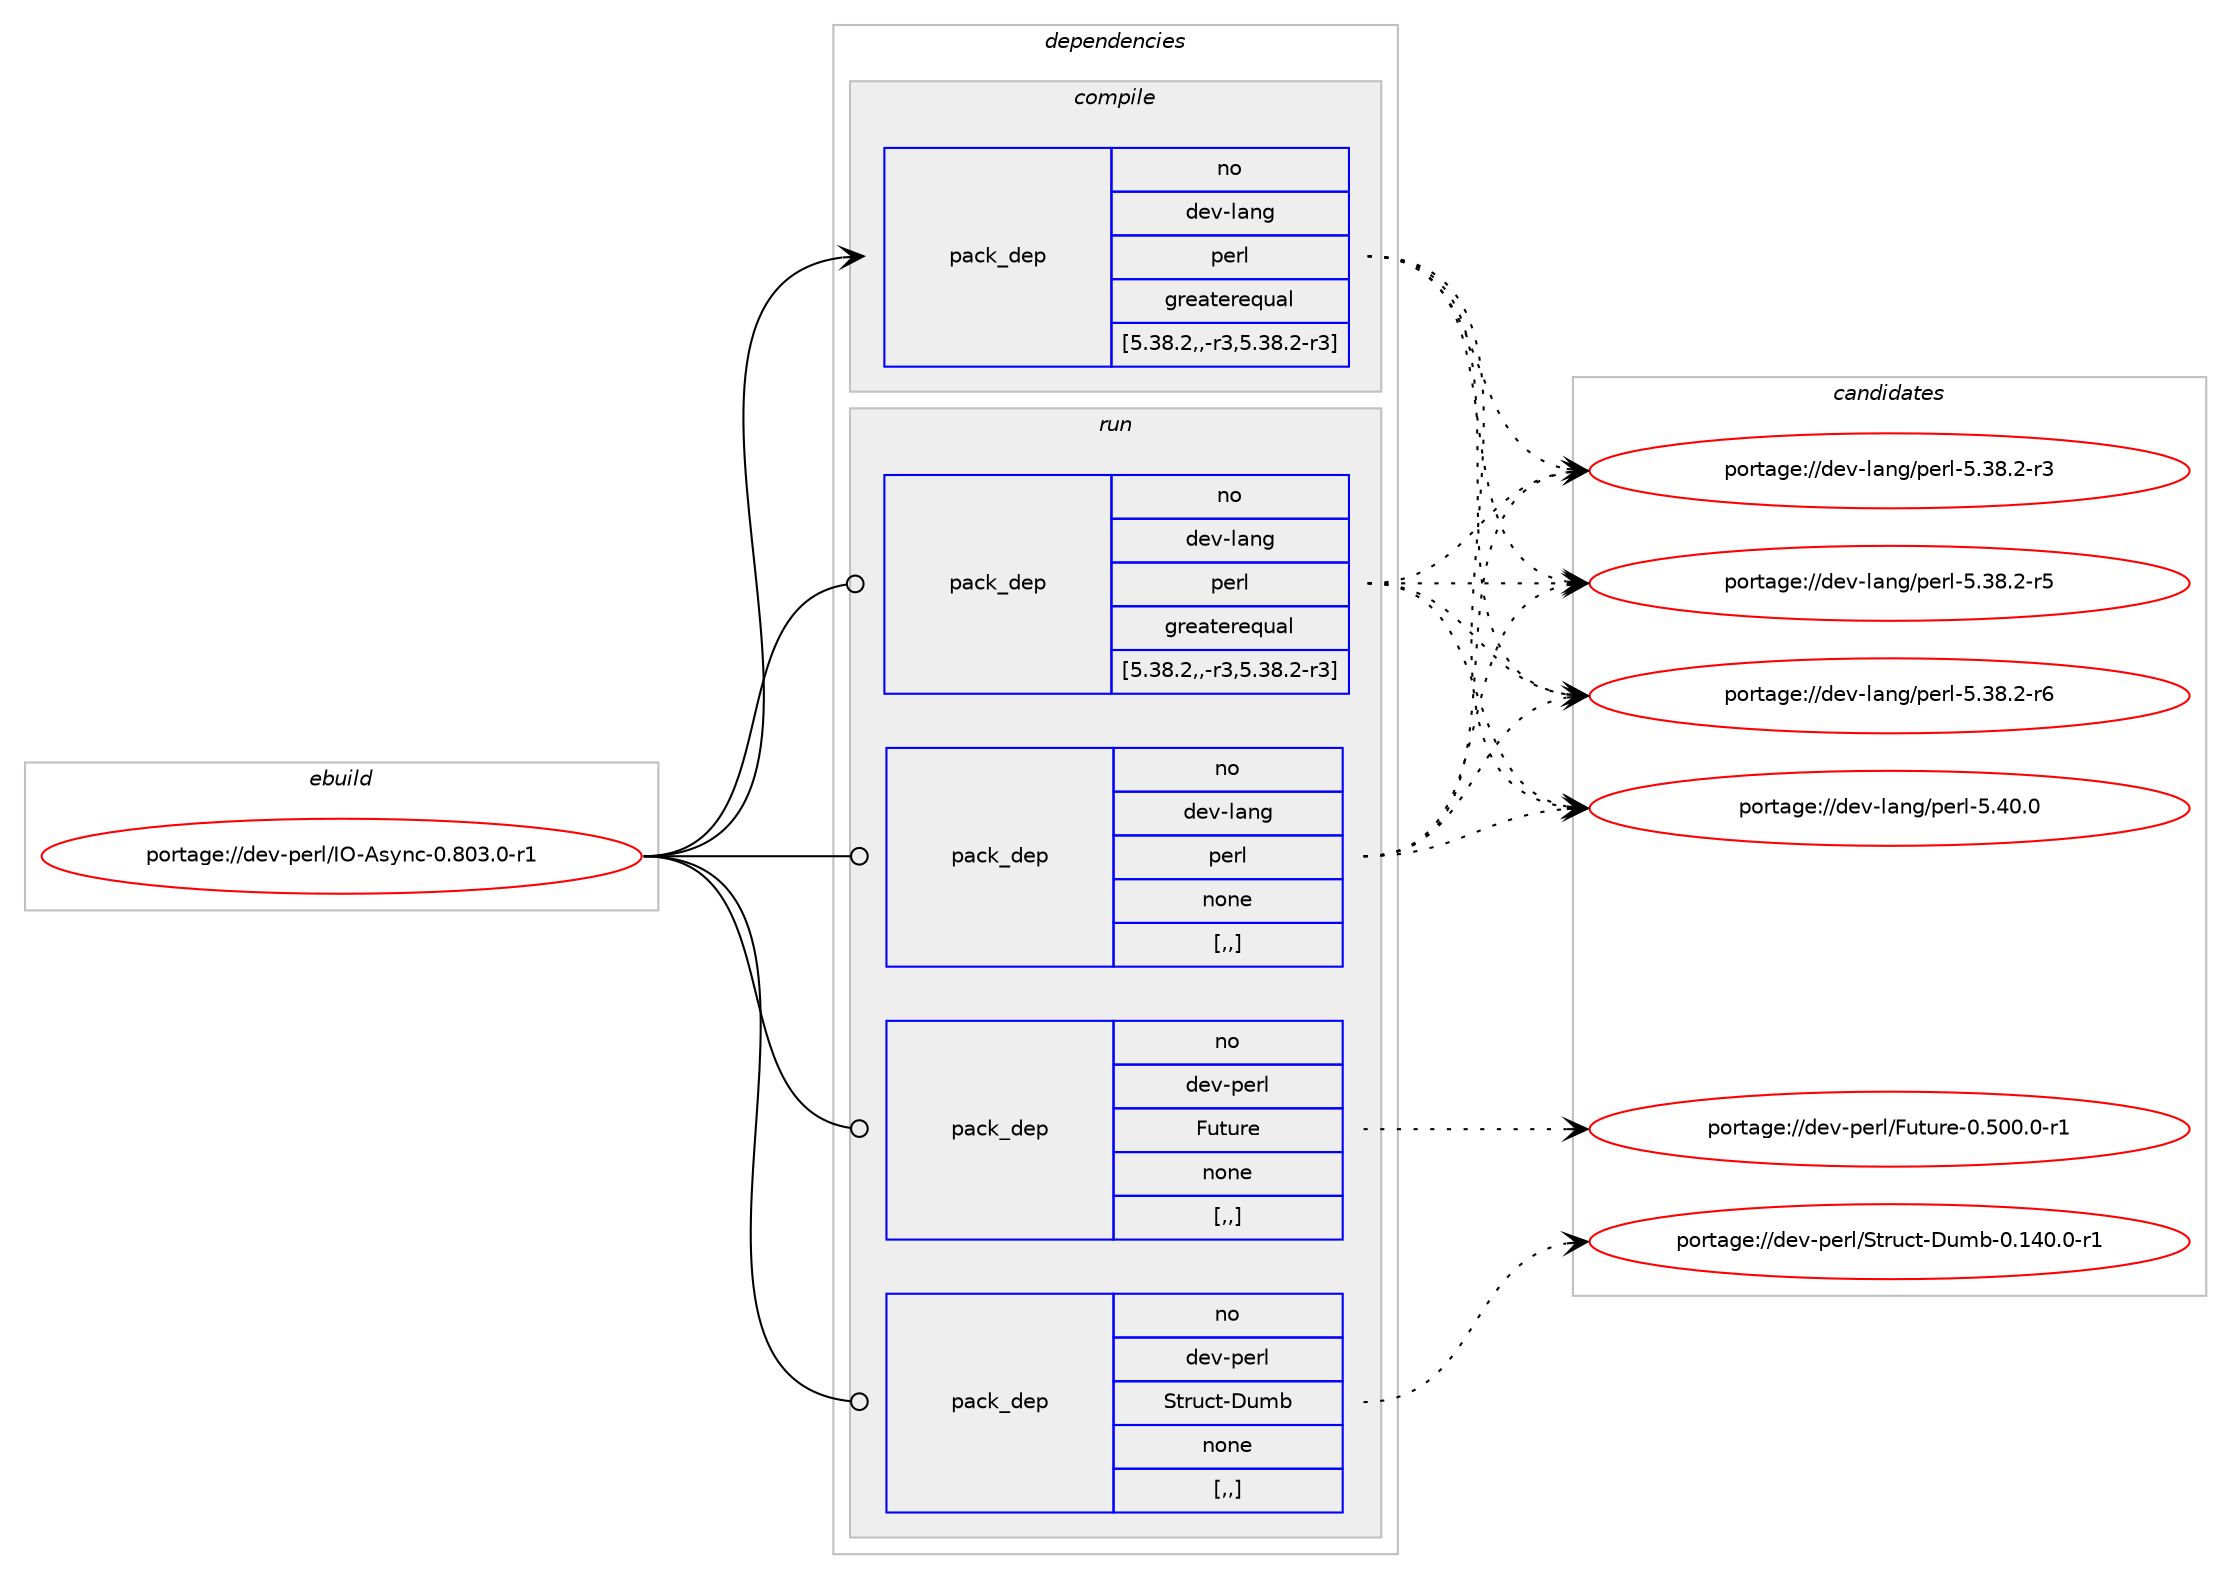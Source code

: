 digraph prolog {

# *************
# Graph options
# *************

newrank=true;
concentrate=true;
compound=true;
graph [rankdir=LR,fontname=Helvetica,fontsize=10,ranksep=1.5];#, ranksep=2.5, nodesep=0.2];
edge  [arrowhead=vee];
node  [fontname=Helvetica,fontsize=10];

# **********
# The ebuild
# **********

subgraph cluster_leftcol {
color=gray;
rank=same;
label=<<i>ebuild</i>>;
id [label="portage://dev-perl/IO-Async-0.803.0-r1", color=red, width=4, href="../dev-perl/IO-Async-0.803.0-r1.svg"];
}

# ****************
# The dependencies
# ****************

subgraph cluster_midcol {
color=gray;
label=<<i>dependencies</i>>;
subgraph cluster_compile {
fillcolor="#eeeeee";
style=filled;
label=<<i>compile</i>>;
subgraph pack98101 {
dependency128288 [label=<<TABLE BORDER="0" CELLBORDER="1" CELLSPACING="0" CELLPADDING="4" WIDTH="220"><TR><TD ROWSPAN="6" CELLPADDING="30">pack_dep</TD></TR><TR><TD WIDTH="110">no</TD></TR><TR><TD>dev-lang</TD></TR><TR><TD>perl</TD></TR><TR><TD>greaterequal</TD></TR><TR><TD>[5.38.2,,-r3,5.38.2-r3]</TD></TR></TABLE>>, shape=none, color=blue];
}
id:e -> dependency128288:w [weight=20,style="solid",arrowhead="vee"];
}
subgraph cluster_compileandrun {
fillcolor="#eeeeee";
style=filled;
label=<<i>compile and run</i>>;
}
subgraph cluster_run {
fillcolor="#eeeeee";
style=filled;
label=<<i>run</i>>;
subgraph pack98102 {
dependency128289 [label=<<TABLE BORDER="0" CELLBORDER="1" CELLSPACING="0" CELLPADDING="4" WIDTH="220"><TR><TD ROWSPAN="6" CELLPADDING="30">pack_dep</TD></TR><TR><TD WIDTH="110">no</TD></TR><TR><TD>dev-lang</TD></TR><TR><TD>perl</TD></TR><TR><TD>greaterequal</TD></TR><TR><TD>[5.38.2,,-r3,5.38.2-r3]</TD></TR></TABLE>>, shape=none, color=blue];
}
id:e -> dependency128289:w [weight=20,style="solid",arrowhead="odot"];
subgraph pack98103 {
dependency128290 [label=<<TABLE BORDER="0" CELLBORDER="1" CELLSPACING="0" CELLPADDING="4" WIDTH="220"><TR><TD ROWSPAN="6" CELLPADDING="30">pack_dep</TD></TR><TR><TD WIDTH="110">no</TD></TR><TR><TD>dev-lang</TD></TR><TR><TD>perl</TD></TR><TR><TD>none</TD></TR><TR><TD>[,,]</TD></TR></TABLE>>, shape=none, color=blue];
}
id:e -> dependency128290:w [weight=20,style="solid",arrowhead="odot"];
subgraph pack98104 {
dependency128291 [label=<<TABLE BORDER="0" CELLBORDER="1" CELLSPACING="0" CELLPADDING="4" WIDTH="220"><TR><TD ROWSPAN="6" CELLPADDING="30">pack_dep</TD></TR><TR><TD WIDTH="110">no</TD></TR><TR><TD>dev-perl</TD></TR><TR><TD>Future</TD></TR><TR><TD>none</TD></TR><TR><TD>[,,]</TD></TR></TABLE>>, shape=none, color=blue];
}
id:e -> dependency128291:w [weight=20,style="solid",arrowhead="odot"];
subgraph pack98105 {
dependency128292 [label=<<TABLE BORDER="0" CELLBORDER="1" CELLSPACING="0" CELLPADDING="4" WIDTH="220"><TR><TD ROWSPAN="6" CELLPADDING="30">pack_dep</TD></TR><TR><TD WIDTH="110">no</TD></TR><TR><TD>dev-perl</TD></TR><TR><TD>Struct-Dumb</TD></TR><TR><TD>none</TD></TR><TR><TD>[,,]</TD></TR></TABLE>>, shape=none, color=blue];
}
id:e -> dependency128292:w [weight=20,style="solid",arrowhead="odot"];
}
}

# **************
# The candidates
# **************

subgraph cluster_choices {
rank=same;
color=gray;
label=<<i>candidates</i>>;

subgraph choice98101 {
color=black;
nodesep=1;
choice100101118451089711010347112101114108455346515646504511451 [label="portage://dev-lang/perl-5.38.2-r3", color=red, width=4,href="../dev-lang/perl-5.38.2-r3.svg"];
choice100101118451089711010347112101114108455346515646504511453 [label="portage://dev-lang/perl-5.38.2-r5", color=red, width=4,href="../dev-lang/perl-5.38.2-r5.svg"];
choice100101118451089711010347112101114108455346515646504511454 [label="portage://dev-lang/perl-5.38.2-r6", color=red, width=4,href="../dev-lang/perl-5.38.2-r6.svg"];
choice10010111845108971101034711210111410845534652484648 [label="portage://dev-lang/perl-5.40.0", color=red, width=4,href="../dev-lang/perl-5.40.0.svg"];
dependency128288:e -> choice100101118451089711010347112101114108455346515646504511451:w [style=dotted,weight="100"];
dependency128288:e -> choice100101118451089711010347112101114108455346515646504511453:w [style=dotted,weight="100"];
dependency128288:e -> choice100101118451089711010347112101114108455346515646504511454:w [style=dotted,weight="100"];
dependency128288:e -> choice10010111845108971101034711210111410845534652484648:w [style=dotted,weight="100"];
}
subgraph choice98102 {
color=black;
nodesep=1;
choice100101118451089711010347112101114108455346515646504511451 [label="portage://dev-lang/perl-5.38.2-r3", color=red, width=4,href="../dev-lang/perl-5.38.2-r3.svg"];
choice100101118451089711010347112101114108455346515646504511453 [label="portage://dev-lang/perl-5.38.2-r5", color=red, width=4,href="../dev-lang/perl-5.38.2-r5.svg"];
choice100101118451089711010347112101114108455346515646504511454 [label="portage://dev-lang/perl-5.38.2-r6", color=red, width=4,href="../dev-lang/perl-5.38.2-r6.svg"];
choice10010111845108971101034711210111410845534652484648 [label="portage://dev-lang/perl-5.40.0", color=red, width=4,href="../dev-lang/perl-5.40.0.svg"];
dependency128289:e -> choice100101118451089711010347112101114108455346515646504511451:w [style=dotted,weight="100"];
dependency128289:e -> choice100101118451089711010347112101114108455346515646504511453:w [style=dotted,weight="100"];
dependency128289:e -> choice100101118451089711010347112101114108455346515646504511454:w [style=dotted,weight="100"];
dependency128289:e -> choice10010111845108971101034711210111410845534652484648:w [style=dotted,weight="100"];
}
subgraph choice98103 {
color=black;
nodesep=1;
choice100101118451089711010347112101114108455346515646504511451 [label="portage://dev-lang/perl-5.38.2-r3", color=red, width=4,href="../dev-lang/perl-5.38.2-r3.svg"];
choice100101118451089711010347112101114108455346515646504511453 [label="portage://dev-lang/perl-5.38.2-r5", color=red, width=4,href="../dev-lang/perl-5.38.2-r5.svg"];
choice100101118451089711010347112101114108455346515646504511454 [label="portage://dev-lang/perl-5.38.2-r6", color=red, width=4,href="../dev-lang/perl-5.38.2-r6.svg"];
choice10010111845108971101034711210111410845534652484648 [label="portage://dev-lang/perl-5.40.0", color=red, width=4,href="../dev-lang/perl-5.40.0.svg"];
dependency128290:e -> choice100101118451089711010347112101114108455346515646504511451:w [style=dotted,weight="100"];
dependency128290:e -> choice100101118451089711010347112101114108455346515646504511453:w [style=dotted,weight="100"];
dependency128290:e -> choice100101118451089711010347112101114108455346515646504511454:w [style=dotted,weight="100"];
dependency128290:e -> choice10010111845108971101034711210111410845534652484648:w [style=dotted,weight="100"];
}
subgraph choice98104 {
color=black;
nodesep=1;
choice10010111845112101114108477011711611711410145484653484846484511449 [label="portage://dev-perl/Future-0.500.0-r1", color=red, width=4,href="../dev-perl/Future-0.500.0-r1.svg"];
dependency128291:e -> choice10010111845112101114108477011711611711410145484653484846484511449:w [style=dotted,weight="100"];
}
subgraph choice98105 {
color=black;
nodesep=1;
choice1001011184511210111410847831161141179911645681171099845484649524846484511449 [label="portage://dev-perl/Struct-Dumb-0.140.0-r1", color=red, width=4,href="../dev-perl/Struct-Dumb-0.140.0-r1.svg"];
dependency128292:e -> choice1001011184511210111410847831161141179911645681171099845484649524846484511449:w [style=dotted,weight="100"];
}
}

}
